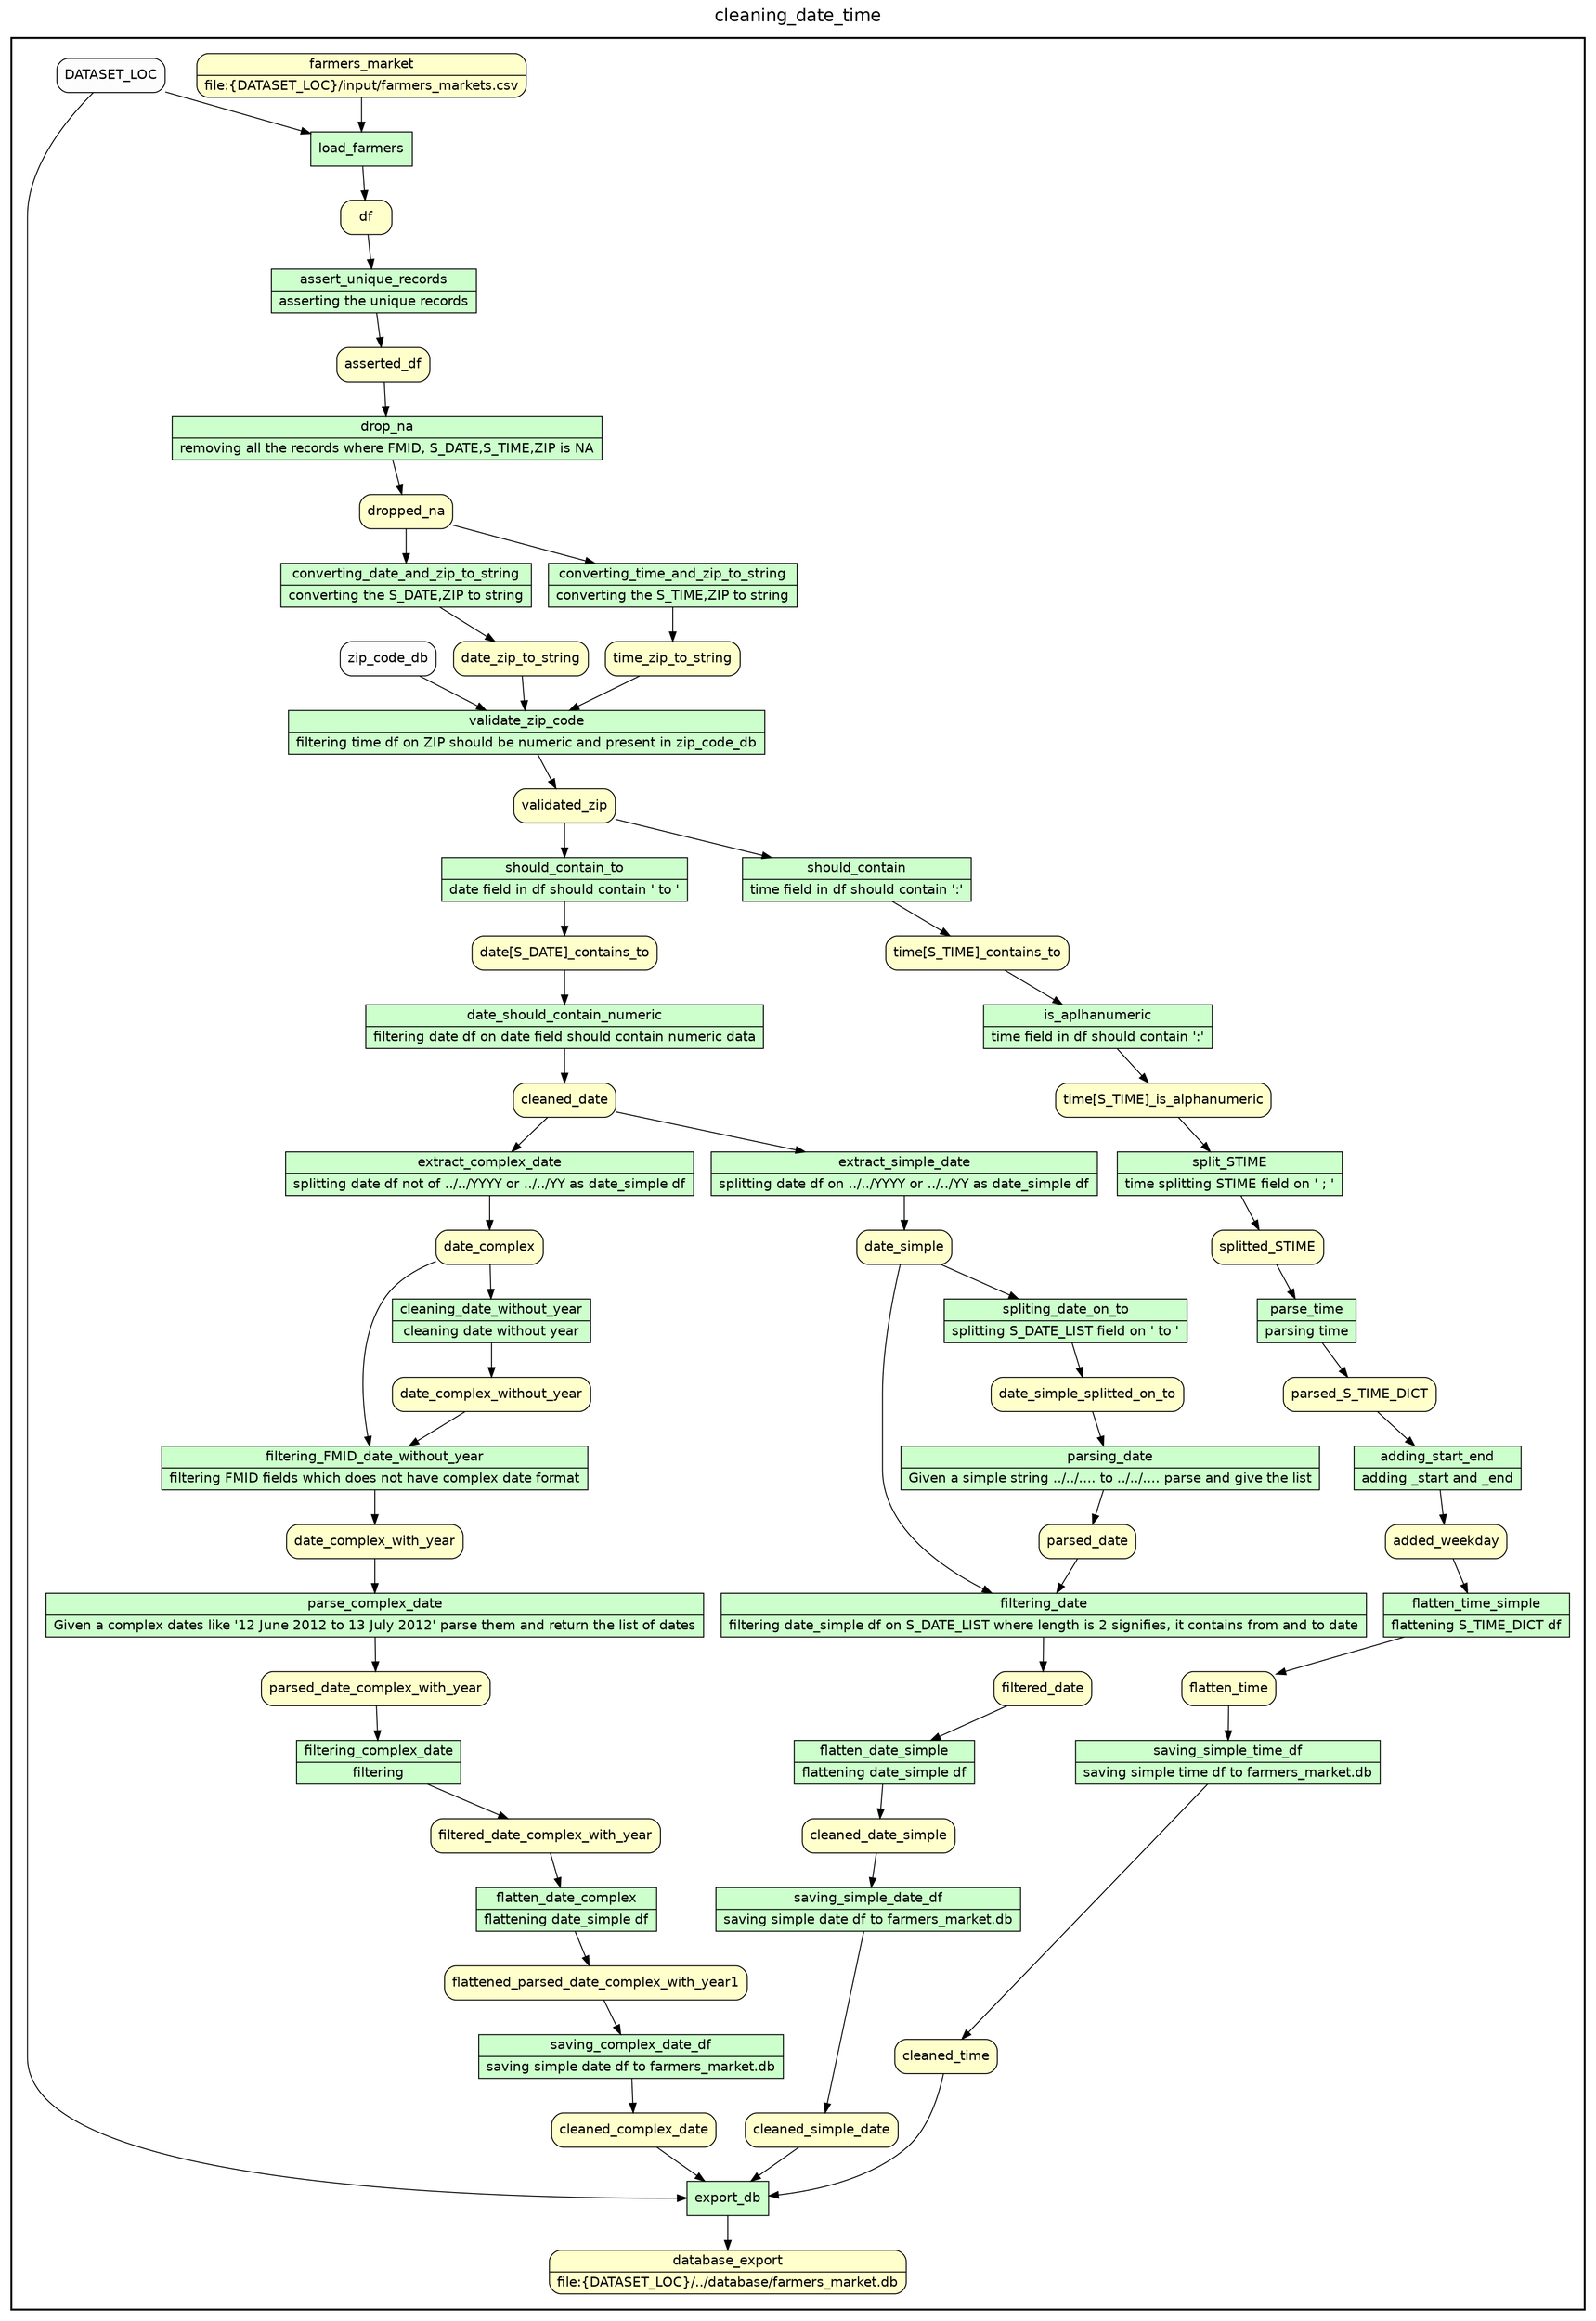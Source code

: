 
/* Start of top-level graph */
digraph Workflow {
rankdir=TB

/* Title for graph */
fontname=Helvetica; fontsize=18; labelloc=t
label=cleaning_date_time

/* Start of double cluster for drawing box around nodes in workflow */
subgraph cluster_workflow_box_outer { label=""; color=black; penwidth=2
subgraph cluster_workflow_box_inner { label=""; penwidth=0

/* Style for nodes representing atomic programs in workflow */
node[shape=box style=filled fillcolor="#CCFFCC" peripheries=1 fontname=Helvetica]

/* Nodes representing atomic programs in workflow */
load_farmers
assert_unique_records [shape=record rankdir=LR label="{<f0> assert_unique_records |<f1> asserting the unique records}"];
drop_na [shape=record rankdir=LR label="{<f0> drop_na |<f1> removing all the records where FMID, S_DATE,S_TIME,ZIP is NA}"];
converting_time_and_zip_to_string [shape=record rankdir=LR label="{<f0> converting_time_and_zip_to_string |<f1> converting the S_TIME,ZIP to string}"];
converting_date_and_zip_to_string [shape=record rankdir=LR label="{<f0> converting_date_and_zip_to_string |<f1> converting the S_DATE,ZIP to string}"];
validate_zip_code [shape=record rankdir=LR label="{<f0> validate_zip_code |<f1> filtering time df on ZIP should be numeric and present in zip_code_db}"];
should_contain [shape=record rankdir=LR label="{<f0> should_contain |<f1> time field in df should contain '\:'}"];
is_aplhanumeric [shape=record rankdir=LR label="{<f0> is_aplhanumeric |<f1> time field in df should contain '\:'}"];
split_STIME [shape=record rankdir=LR label="{<f0> split_STIME |<f1> time splitting STIME field on ' ; '}"];
parse_time [shape=record rankdir=LR label="{<f0> parse_time |<f1> parsing time}"];
adding_start_end [shape=record rankdir=LR label="{<f0> adding_start_end |<f1> adding _start and _end}"];
flatten_time_simple [shape=record rankdir=LR label="{<f0> flatten_time_simple |<f1> flattening S_TIME_DICT df}"];
saving_simple_time_df [shape=record rankdir=LR label="{<f0> saving_simple_time_df |<f1> saving simple time df to farmers_market.db}"];
should_contain_to [shape=record rankdir=LR label="{<f0> should_contain_to |<f1> date field in df should contain ' to '}"];
date_should_contain_numeric [shape=record rankdir=LR label="{<f0> date_should_contain_numeric |<f1> filtering date df on date field should contain numeric data}"];
extract_simple_date [shape=record rankdir=LR label="{<f0> extract_simple_date |<f1> splitting date df on ../../YYYY or ../../YY as date_simple df}"];
extract_complex_date [shape=record rankdir=LR label="{<f0> extract_complex_date |<f1> splitting date df not of ../../YYYY or ../../YY as date_simple df}"];
spliting_date_on_to [shape=record rankdir=LR label="{<f0> spliting_date_on_to |<f1> splitting S_DATE_LIST field on ' to '}"];
parsing_date [shape=record rankdir=LR label="{<f0> parsing_date |<f1> Given a simple string ../../.... to ../../.... parse and give the list}"];
filtering_date [shape=record rankdir=LR label="{<f0> filtering_date |<f1> filtering date_simple df on S_DATE_LIST where length is 2 signifies, it contains from and to date}"];
flatten_date_simple [shape=record rankdir=LR label="{<f0> flatten_date_simple |<f1> flattening date_simple df}"];
saving_simple_date_df [shape=record rankdir=LR label="{<f0> saving_simple_date_df |<f1> saving simple date df to farmers_market.db}"];
cleaning_date_without_year [shape=record rankdir=LR label="{<f0> cleaning_date_without_year |<f1> cleaning date without year}"];
filtering_FMID_date_without_year [shape=record rankdir=LR label="{<f0> filtering_FMID_date_without_year |<f1> filtering FMID fields which does not have complex date format}"];
parse_complex_date [shape=record rankdir=LR label="{<f0> parse_complex_date |<f1> Given a complex dates like '12 June 2012 to 13 July 2012' parse them and return the list of dates}"];
filtering_complex_date [shape=record rankdir=LR label="{<f0> filtering_complex_date |<f1> filtering}"];
flatten_date_complex [shape=record rankdir=LR label="{<f0> flatten_date_complex |<f1> flattening date_simple df}"];
saving_complex_date_df [shape=record rankdir=LR label="{<f0> saving_complex_date_df |<f1> saving simple date df to farmers_market.db}"];
export_db

/* Style for nodes representing non-parameter data channels in workflow */
node[shape=box style="rounded,filled" fillcolor="#FFFFCC" peripheries=1 fontname=Helvetica]

/* Nodes for non-parameter data channels in workflow */
database_export [shape=record rankdir=LR label="{<f0> database_export |<f1> file\:\{DATASET_LOC\}/../database/farmers_market.db}"];
farmers_market [shape=record rankdir=LR label="{<f0> farmers_market |<f1> file\:\{DATASET_LOC\}/input/farmers_markets.csv}"];
df
asserted_df
dropped_na
time_zip_to_string
date_zip_to_string
validated_zip
"time[S_TIME]_contains_to"
"time[S_TIME]_is_alphanumeric"
splitted_STIME
parsed_S_TIME_DICT
added_weekday
flatten_time
"date[S_DATE]_contains_to"
cleaned_date
date_simple
date_simple_splitted_on_to
parsed_date
filtered_date
cleaned_date_simple
date_complex
date_complex_without_year
date_complex_with_year
parsed_date_complex_with_year
filtered_date_complex_with_year
flattened_parsed_date_complex_with_year1
cleaned_complex_date
cleaned_simple_date
cleaned_time

/* Style for nodes representing parameter channels in workflow */
node[shape=box style="rounded,filled" fillcolor="#FCFCFC" peripheries=1 fontname=Helvetica]

/* Nodes representing parameter channels in workflow */
DATASET_LOC
zip_code_db

/* Edges representing connections between programs and channels */
load_farmers -> df
DATASET_LOC -> load_farmers
farmers_market -> load_farmers
assert_unique_records -> asserted_df
df -> assert_unique_records
drop_na -> dropped_na
asserted_df -> drop_na
converting_time_and_zip_to_string -> time_zip_to_string
dropped_na -> converting_time_and_zip_to_string
converting_date_and_zip_to_string -> date_zip_to_string
dropped_na -> converting_date_and_zip_to_string
validate_zip_code -> validated_zip
time_zip_to_string -> validate_zip_code
zip_code_db -> validate_zip_code
date_zip_to_string -> validate_zip_code
should_contain -> "time[S_TIME]_contains_to"
validated_zip -> should_contain
is_aplhanumeric -> "time[S_TIME]_is_alphanumeric"
"time[S_TIME]_contains_to" -> is_aplhanumeric
split_STIME -> splitted_STIME
"time[S_TIME]_is_alphanumeric" -> split_STIME
parse_time -> parsed_S_TIME_DICT
splitted_STIME -> parse_time
adding_start_end -> added_weekday
parsed_S_TIME_DICT -> adding_start_end
flatten_time_simple -> flatten_time
added_weekday -> flatten_time_simple
saving_simple_time_df -> cleaned_time
flatten_time -> saving_simple_time_df
should_contain_to -> "date[S_DATE]_contains_to"
validated_zip -> should_contain_to
date_should_contain_numeric -> cleaned_date
"date[S_DATE]_contains_to" -> date_should_contain_numeric
extract_simple_date -> date_simple
cleaned_date -> extract_simple_date
extract_complex_date -> date_complex
cleaned_date -> extract_complex_date
spliting_date_on_to -> date_simple_splitted_on_to
date_simple -> spliting_date_on_to
parsing_date -> parsed_date
date_simple_splitted_on_to -> parsing_date
filtering_date -> filtered_date
parsed_date -> filtering_date
date_simple -> filtering_date
flatten_date_simple -> cleaned_date_simple
filtered_date -> flatten_date_simple
saving_simple_date_df -> cleaned_simple_date
cleaned_date_simple -> saving_simple_date_df
cleaning_date_without_year -> date_complex_without_year
date_complex -> cleaning_date_without_year
filtering_FMID_date_without_year -> date_complex_with_year
date_complex -> filtering_FMID_date_without_year
date_complex_without_year -> filtering_FMID_date_without_year
parse_complex_date -> parsed_date_complex_with_year
date_complex_with_year -> parse_complex_date
filtering_complex_date -> filtered_date_complex_with_year
parsed_date_complex_with_year -> filtering_complex_date
flatten_date_complex -> flattened_parsed_date_complex_with_year1
filtered_date_complex_with_year -> flatten_date_complex
saving_complex_date_df -> cleaned_complex_date
flattened_parsed_date_complex_with_year1 -> saving_complex_date_df
export_db -> database_export
DATASET_LOC -> export_db
cleaned_complex_date -> export_db
cleaned_simple_date -> export_db
cleaned_time -> export_db

/* End of double cluster for drawing box around nodes in workflow */
}}

/* End of top-level graph */
}
